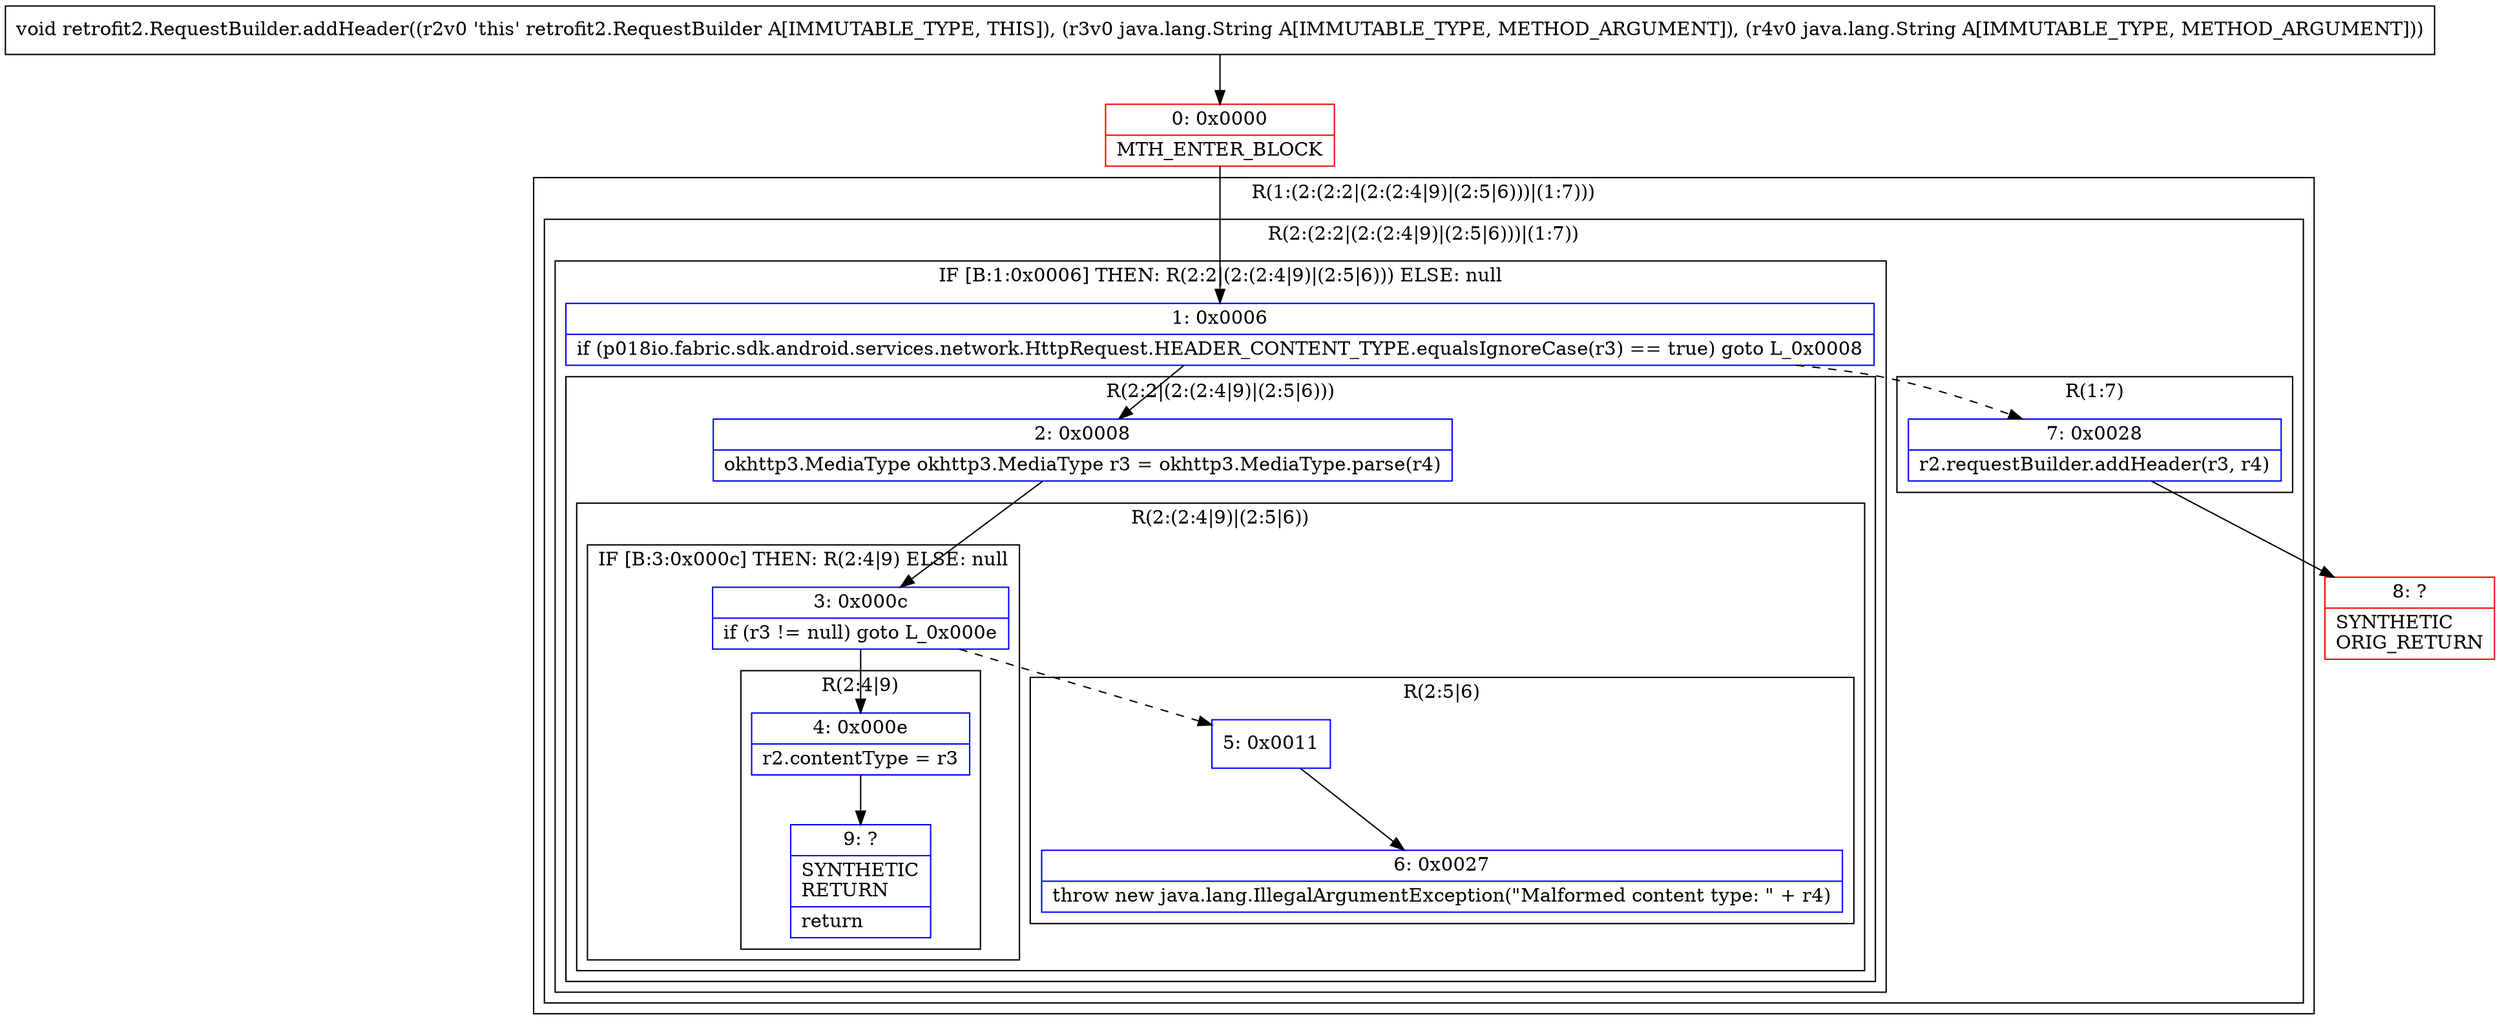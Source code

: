 digraph "CFG forretrofit2.RequestBuilder.addHeader(Ljava\/lang\/String;Ljava\/lang\/String;)V" {
subgraph cluster_Region_249576467 {
label = "R(1:(2:(2:2|(2:(2:4|9)|(2:5|6)))|(1:7)))";
node [shape=record,color=blue];
subgraph cluster_Region_917677037 {
label = "R(2:(2:2|(2:(2:4|9)|(2:5|6)))|(1:7))";
node [shape=record,color=blue];
subgraph cluster_IfRegion_1657791058 {
label = "IF [B:1:0x0006] THEN: R(2:2|(2:(2:4|9)|(2:5|6))) ELSE: null";
node [shape=record,color=blue];
Node_1 [shape=record,label="{1\:\ 0x0006|if (p018io.fabric.sdk.android.services.network.HttpRequest.HEADER_CONTENT_TYPE.equalsIgnoreCase(r3) == true) goto L_0x0008\l}"];
subgraph cluster_Region_834996182 {
label = "R(2:2|(2:(2:4|9)|(2:5|6)))";
node [shape=record,color=blue];
Node_2 [shape=record,label="{2\:\ 0x0008|okhttp3.MediaType okhttp3.MediaType r3 = okhttp3.MediaType.parse(r4)\l}"];
subgraph cluster_Region_1792285242 {
label = "R(2:(2:4|9)|(2:5|6))";
node [shape=record,color=blue];
subgraph cluster_IfRegion_1232679234 {
label = "IF [B:3:0x000c] THEN: R(2:4|9) ELSE: null";
node [shape=record,color=blue];
Node_3 [shape=record,label="{3\:\ 0x000c|if (r3 != null) goto L_0x000e\l}"];
subgraph cluster_Region_1209995416 {
label = "R(2:4|9)";
node [shape=record,color=blue];
Node_4 [shape=record,label="{4\:\ 0x000e|r2.contentType = r3\l}"];
Node_9 [shape=record,label="{9\:\ ?|SYNTHETIC\lRETURN\l|return\l}"];
}
}
subgraph cluster_Region_1708897239 {
label = "R(2:5|6)";
node [shape=record,color=blue];
Node_5 [shape=record,label="{5\:\ 0x0011}"];
Node_6 [shape=record,label="{6\:\ 0x0027|throw new java.lang.IllegalArgumentException(\"Malformed content type: \" + r4)\l}"];
}
}
}
}
subgraph cluster_Region_1188419914 {
label = "R(1:7)";
node [shape=record,color=blue];
Node_7 [shape=record,label="{7\:\ 0x0028|r2.requestBuilder.addHeader(r3, r4)\l}"];
}
}
}
Node_0 [shape=record,color=red,label="{0\:\ 0x0000|MTH_ENTER_BLOCK\l}"];
Node_8 [shape=record,color=red,label="{8\:\ ?|SYNTHETIC\lORIG_RETURN\l}"];
MethodNode[shape=record,label="{void retrofit2.RequestBuilder.addHeader((r2v0 'this' retrofit2.RequestBuilder A[IMMUTABLE_TYPE, THIS]), (r3v0 java.lang.String A[IMMUTABLE_TYPE, METHOD_ARGUMENT]), (r4v0 java.lang.String A[IMMUTABLE_TYPE, METHOD_ARGUMENT])) }"];
MethodNode -> Node_0;
Node_1 -> Node_2;
Node_1 -> Node_7[style=dashed];
Node_2 -> Node_3;
Node_3 -> Node_4;
Node_3 -> Node_5[style=dashed];
Node_4 -> Node_9;
Node_5 -> Node_6;
Node_7 -> Node_8;
Node_0 -> Node_1;
}

